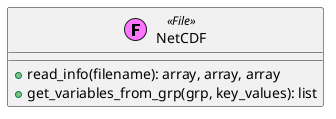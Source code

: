 @startuml
!$file = "(F,#ff75ff) File"
class NetCDF  <<$file>>{
    + read_info(filename): array, array, array
    + get_variables_from_grp(grp, key_values): list
}
@enduml